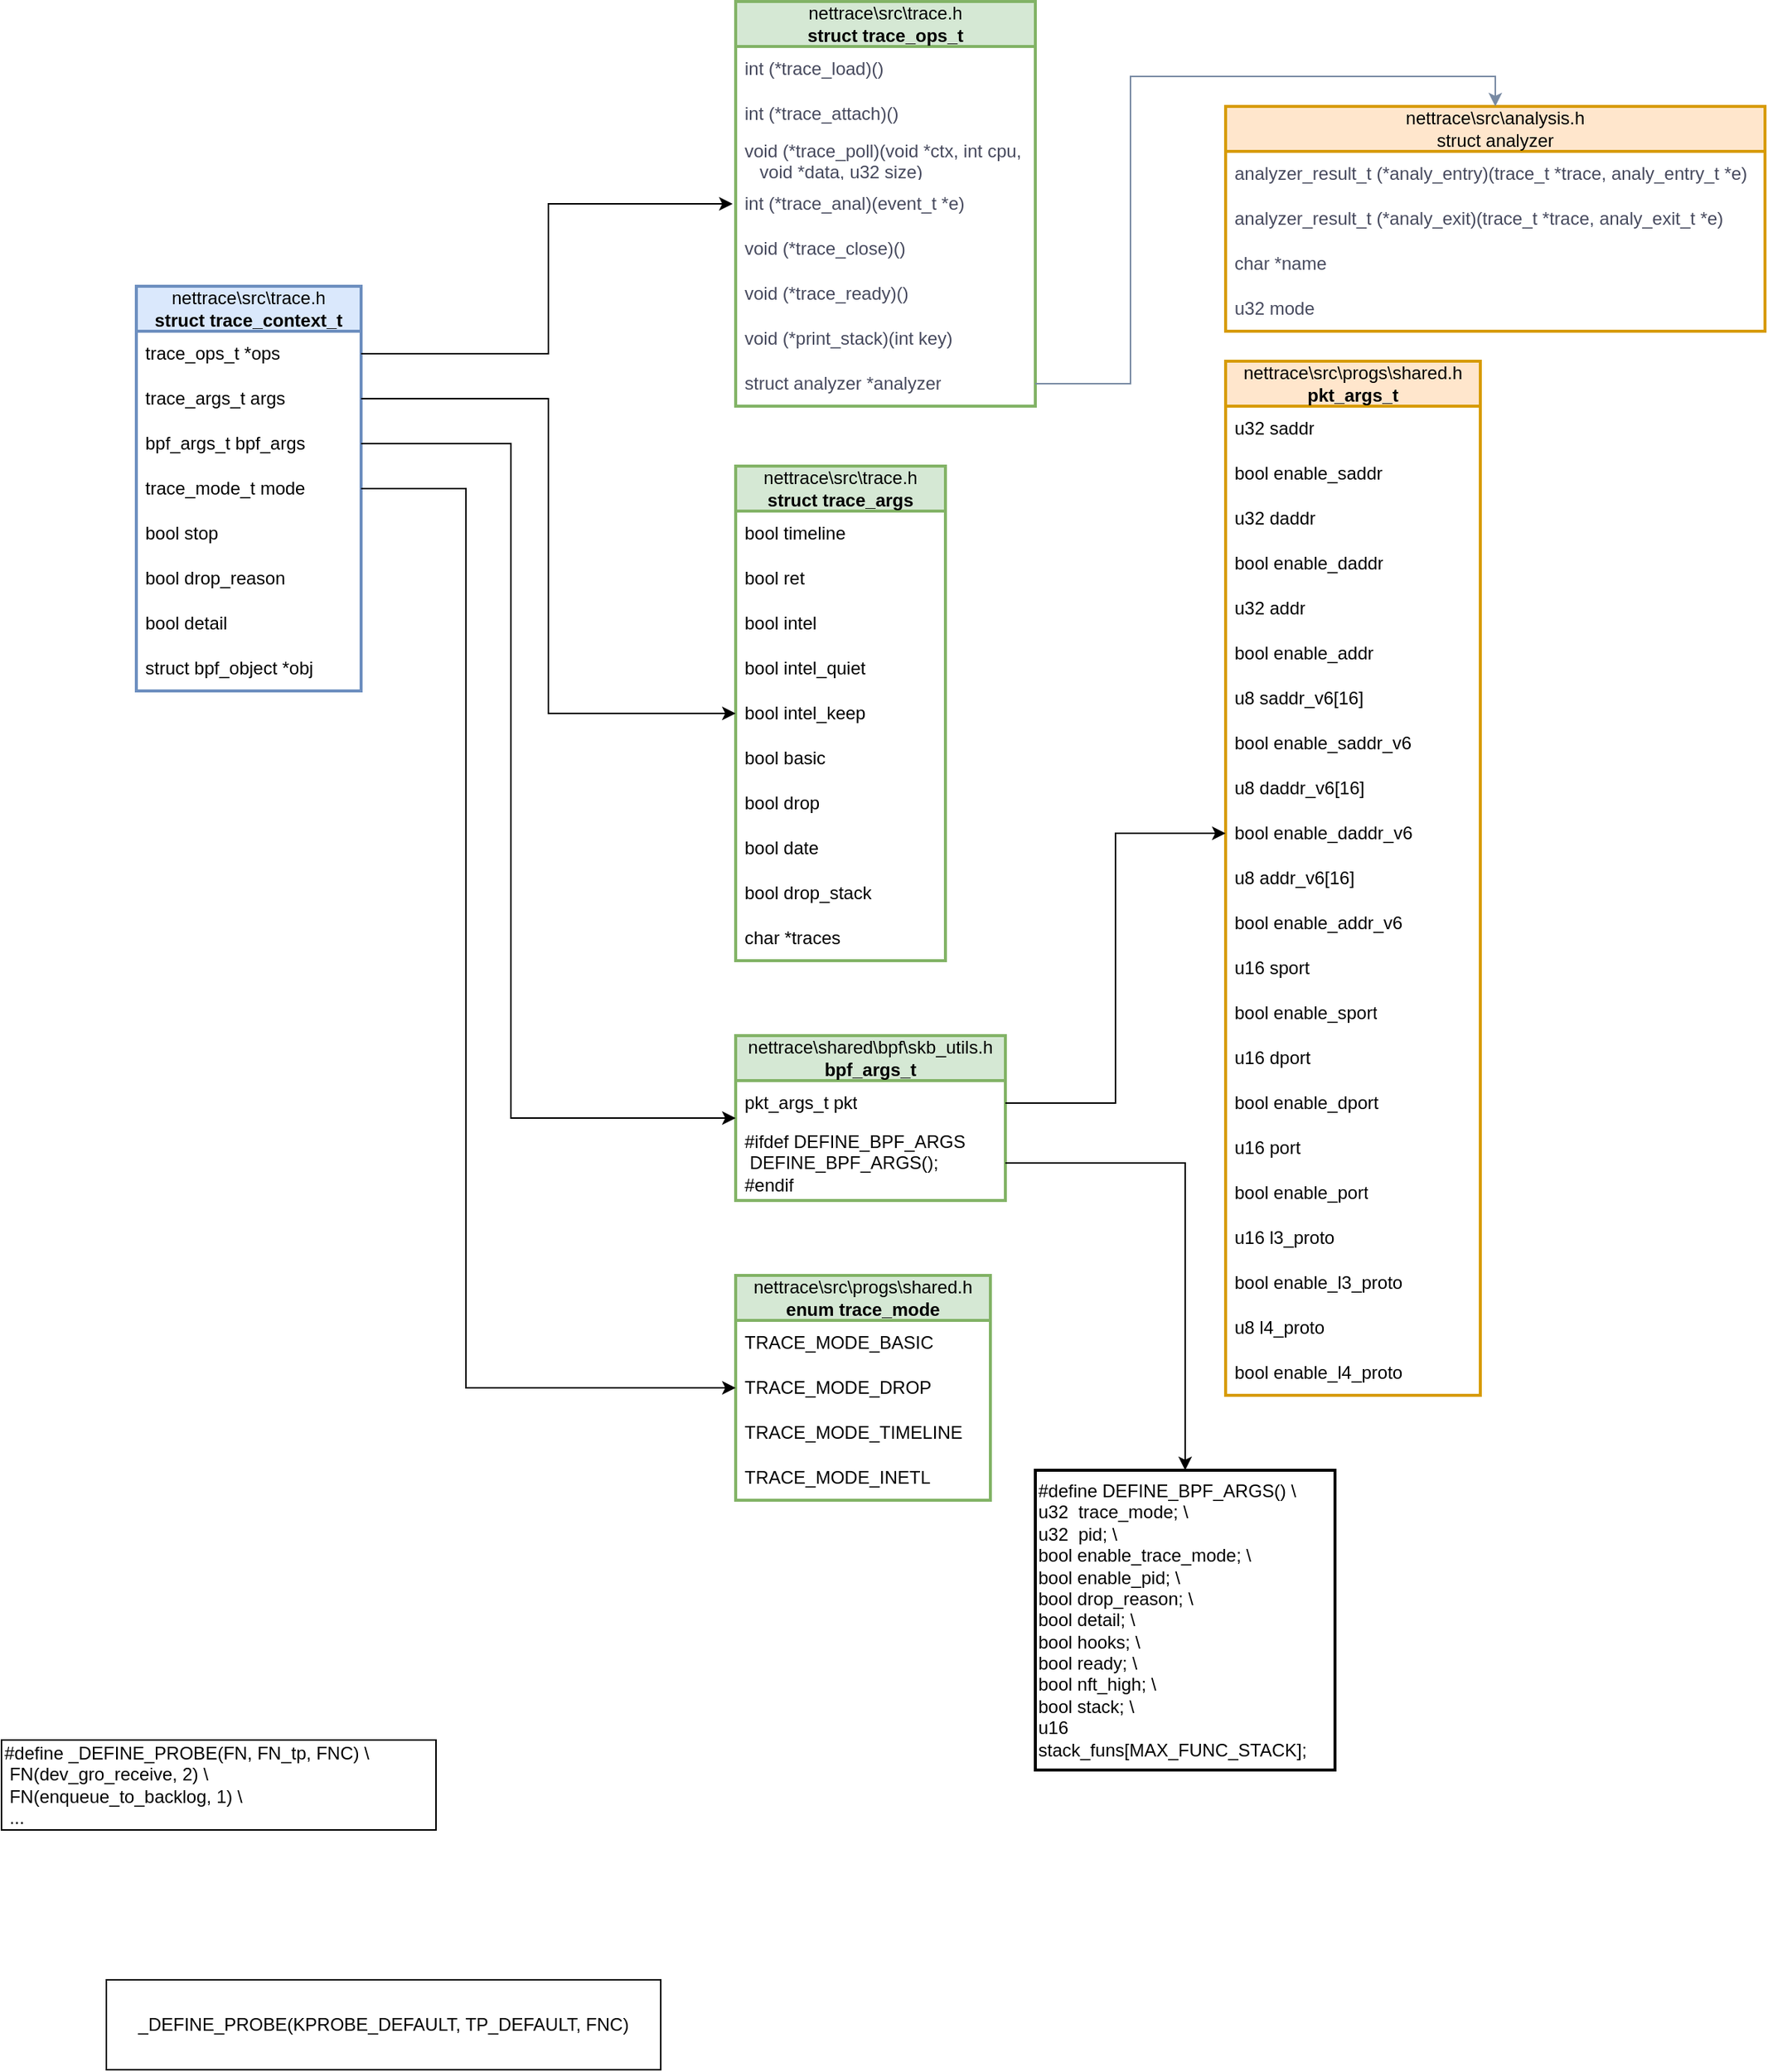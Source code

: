 <mxfile version="20.8.5" type="github">
  <diagram id="J2MnjOrFb4amIE_kZ2wo" name="第 1 页">
    <mxGraphModel dx="797" dy="2317" grid="1" gridSize="10" guides="1" tooltips="1" connect="1" arrows="1" fold="1" page="1" pageScale="1" pageWidth="827" pageHeight="1169" math="0" shadow="0">
      <root>
        <mxCell id="0" />
        <mxCell id="1" parent="0" />
        <mxCell id="d07pl93fS8qno-X2YD1w-11" value="nettrace\src\trace.h&lt;br&gt;&lt;b&gt;struct trace_ops_t&lt;/b&gt;" style="swimlane;fontStyle=0;childLayout=stackLayout;horizontal=1;startSize=30;horizontalStack=0;resizeParent=1;resizeParentMax=0;resizeLast=0;collapsible=1;marginBottom=0;whiteSpace=wrap;html=1;rounded=0;labelBackgroundColor=none;fillColor=#d5e8d4;strokeColor=#82b366;strokeWidth=2;perimeterSpacing=2;swimlaneLine=1;glass=0;shadow=0;" parent="1" vertex="1">
          <mxGeometry x="500" y="-330" width="200" height="270" as="geometry" />
        </mxCell>
        <mxCell id="d07pl93fS8qno-X2YD1w-12" value="int (*trace_load)()" style="text;strokeColor=none;fillColor=none;align=left;verticalAlign=middle;spacingLeft=4;spacingRight=4;overflow=hidden;points=[[0,0.5],[1,0.5]];portConstraint=eastwest;rotatable=0;whiteSpace=wrap;html=1;rounded=0;labelBackgroundColor=none;fontColor=#46495D;" parent="d07pl93fS8qno-X2YD1w-11" vertex="1">
          <mxGeometry y="30" width="200" height="30" as="geometry" />
        </mxCell>
        <mxCell id="d07pl93fS8qno-X2YD1w-15" value="int (*trace_attach)()" style="text;strokeColor=none;fillColor=none;align=left;verticalAlign=middle;spacingLeft=4;spacingRight=4;overflow=hidden;points=[[0,0.5],[1,0.5]];portConstraint=eastwest;rotatable=0;whiteSpace=wrap;html=1;rounded=0;labelBackgroundColor=none;fontColor=#46495D;" parent="d07pl93fS8qno-X2YD1w-11" vertex="1">
          <mxGeometry y="60" width="200" height="30" as="geometry" />
        </mxCell>
        <mxCell id="d07pl93fS8qno-X2YD1w-13" value="void (*trace_poll)(void *ctx, int cpu, &lt;br&gt;&lt;span style=&quot;white-space: pre;&quot;&gt; &lt;/span&gt;&lt;span style=&quot;white-space: pre;&quot;&gt; &lt;/span&gt;&lt;span style=&quot;white-space: pre;&quot;&gt; &lt;/span&gt;void *data, u32 size)" style="text;strokeColor=none;fillColor=none;align=left;verticalAlign=middle;spacingLeft=4;spacingRight=4;overflow=hidden;points=[[0,0.5],[1,0.5]];portConstraint=eastwest;rotatable=0;whiteSpace=wrap;html=1;rounded=0;labelBackgroundColor=none;fontColor=#46495D;" parent="d07pl93fS8qno-X2YD1w-11" vertex="1">
          <mxGeometry y="90" width="200" height="30" as="geometry" />
        </mxCell>
        <mxCell id="d07pl93fS8qno-X2YD1w-16" value="int (*trace_anal)(event_t *e)" style="text;strokeColor=none;fillColor=none;align=left;verticalAlign=middle;spacingLeft=4;spacingRight=4;overflow=hidden;points=[[0,0.5],[1,0.5]];portConstraint=eastwest;rotatable=0;whiteSpace=wrap;html=1;rounded=0;labelBackgroundColor=none;fontColor=#46495D;" parent="d07pl93fS8qno-X2YD1w-11" vertex="1">
          <mxGeometry y="120" width="200" height="30" as="geometry" />
        </mxCell>
        <mxCell id="d07pl93fS8qno-X2YD1w-14" value="void (*trace_close)()" style="text;strokeColor=none;fillColor=none;align=left;verticalAlign=middle;spacingLeft=4;spacingRight=4;overflow=hidden;points=[[0,0.5],[1,0.5]];portConstraint=eastwest;rotatable=0;whiteSpace=wrap;html=1;rounded=0;labelBackgroundColor=none;fontColor=#46495D;" parent="d07pl93fS8qno-X2YD1w-11" vertex="1">
          <mxGeometry y="150" width="200" height="30" as="geometry" />
        </mxCell>
        <mxCell id="d07pl93fS8qno-X2YD1w-17" value="void (*trace_ready)()" style="text;strokeColor=none;fillColor=none;align=left;verticalAlign=middle;spacingLeft=4;spacingRight=4;overflow=hidden;points=[[0,0.5],[1,0.5]];portConstraint=eastwest;rotatable=0;whiteSpace=wrap;html=1;rounded=0;labelBackgroundColor=none;fontColor=#46495D;" parent="d07pl93fS8qno-X2YD1w-11" vertex="1">
          <mxGeometry y="180" width="200" height="30" as="geometry" />
        </mxCell>
        <mxCell id="d07pl93fS8qno-X2YD1w-18" value="void (*print_stack)(int key)" style="text;strokeColor=none;fillColor=none;align=left;verticalAlign=middle;spacingLeft=4;spacingRight=4;overflow=hidden;points=[[0,0.5],[1,0.5]];portConstraint=eastwest;rotatable=0;whiteSpace=wrap;html=1;rounded=0;labelBackgroundColor=none;fontColor=#46495D;" parent="d07pl93fS8qno-X2YD1w-11" vertex="1">
          <mxGeometry y="210" width="200" height="30" as="geometry" />
        </mxCell>
        <mxCell id="d07pl93fS8qno-X2YD1w-19" value="struct analyzer *analyzer" style="text;strokeColor=none;fillColor=none;align=left;verticalAlign=middle;spacingLeft=4;spacingRight=4;overflow=hidden;points=[[0,0.5],[1,0.5]];portConstraint=eastwest;rotatable=0;whiteSpace=wrap;html=1;rounded=0;labelBackgroundColor=none;fontColor=#46495D;" parent="d07pl93fS8qno-X2YD1w-11" vertex="1">
          <mxGeometry y="240" width="200" height="30" as="geometry" />
        </mxCell>
        <mxCell id="d07pl93fS8qno-X2YD1w-21" value="nettrace\src\analysis.h&lt;br&gt;struct analyzer" style="swimlane;fontStyle=0;childLayout=stackLayout;horizontal=1;startSize=30;horizontalStack=0;resizeParent=1;resizeParentMax=0;resizeLast=0;collapsible=1;marginBottom=0;whiteSpace=wrap;html=1;rounded=0;labelBackgroundColor=none;fillColor=#ffe6cc;strokeColor=#d79b00;strokeWidth=2;" parent="1" vertex="1">
          <mxGeometry x="827" y="-260" width="360" height="150" as="geometry" />
        </mxCell>
        <mxCell id="d07pl93fS8qno-X2YD1w-22" value="analyzer_result_t (*analy_entry)(trace_t *trace, analy_entry_t *e)" style="text;strokeColor=none;fillColor=none;align=left;verticalAlign=middle;spacingLeft=4;spacingRight=4;overflow=hidden;points=[[0,0.5],[1,0.5]];portConstraint=eastwest;rotatable=0;whiteSpace=wrap;html=1;rounded=0;labelBackgroundColor=none;fontColor=#46495D;" parent="d07pl93fS8qno-X2YD1w-21" vertex="1">
          <mxGeometry y="30" width="360" height="30" as="geometry" />
        </mxCell>
        <mxCell id="d07pl93fS8qno-X2YD1w-23" value="analyzer_result_t (*analy_exit)(trace_t *trace, analy_exit_t *e)" style="text;strokeColor=none;fillColor=none;align=left;verticalAlign=middle;spacingLeft=4;spacingRight=4;overflow=hidden;points=[[0,0.5],[1,0.5]];portConstraint=eastwest;rotatable=0;whiteSpace=wrap;html=1;rounded=0;labelBackgroundColor=none;fontColor=#46495D;" parent="d07pl93fS8qno-X2YD1w-21" vertex="1">
          <mxGeometry y="60" width="360" height="30" as="geometry" />
        </mxCell>
        <mxCell id="d07pl93fS8qno-X2YD1w-24" value="char *name" style="text;strokeColor=none;fillColor=none;align=left;verticalAlign=middle;spacingLeft=4;spacingRight=4;overflow=hidden;points=[[0,0.5],[1,0.5]];portConstraint=eastwest;rotatable=0;whiteSpace=wrap;html=1;rounded=0;labelBackgroundColor=none;fontColor=#46495D;" parent="d07pl93fS8qno-X2YD1w-21" vertex="1">
          <mxGeometry y="90" width="360" height="30" as="geometry" />
        </mxCell>
        <mxCell id="d07pl93fS8qno-X2YD1w-25" value="u32 mode" style="text;strokeColor=none;fillColor=none;align=left;verticalAlign=middle;spacingLeft=4;spacingRight=4;overflow=hidden;points=[[0,0.5],[1,0.5]];portConstraint=eastwest;rotatable=0;whiteSpace=wrap;html=1;rounded=0;labelBackgroundColor=none;fontColor=#46495D;" parent="d07pl93fS8qno-X2YD1w-21" vertex="1">
          <mxGeometry y="120" width="360" height="30" as="geometry" />
        </mxCell>
        <mxCell id="d07pl93fS8qno-X2YD1w-27" style="edgeStyle=orthogonalEdgeStyle;rounded=0;orthogonalLoop=1;jettySize=auto;html=1;exitX=1;exitY=0.5;exitDx=0;exitDy=0;entryX=0.5;entryY=0;entryDx=0;entryDy=0;labelBackgroundColor=none;fontColor=default;strokeColor=#788AA3;" parent="1" source="d07pl93fS8qno-X2YD1w-19" target="d07pl93fS8qno-X2YD1w-21" edge="1">
          <mxGeometry relative="1" as="geometry" />
        </mxCell>
        <mxCell id="d07pl93fS8qno-X2YD1w-28" value="nettrace\src\trace.h&lt;br&gt;&lt;b&gt;struct trace_context_t&lt;/b&gt;" style="swimlane;fontStyle=0;childLayout=stackLayout;horizontal=1;startSize=30;horizontalStack=0;resizeParent=1;resizeParentMax=0;resizeLast=0;collapsible=1;marginBottom=0;whiteSpace=wrap;html=1;fillColor=#dae8fc;strokeColor=#6c8ebf;strokeWidth=2;" parent="1" vertex="1">
          <mxGeometry x="100" y="-140" width="150" height="270" as="geometry" />
        </mxCell>
        <mxCell id="d07pl93fS8qno-X2YD1w-29" value="trace_ops_t *ops" style="text;strokeColor=none;fillColor=none;align=left;verticalAlign=middle;spacingLeft=4;spacingRight=4;overflow=hidden;points=[[0,0.5],[1,0.5]];portConstraint=eastwest;rotatable=0;whiteSpace=wrap;html=1;" parent="d07pl93fS8qno-X2YD1w-28" vertex="1">
          <mxGeometry y="30" width="150" height="30" as="geometry" />
        </mxCell>
        <mxCell id="d07pl93fS8qno-X2YD1w-30" value="trace_args_t args" style="text;strokeColor=none;fillColor=none;align=left;verticalAlign=middle;spacingLeft=4;spacingRight=4;overflow=hidden;points=[[0,0.5],[1,0.5]];portConstraint=eastwest;rotatable=0;whiteSpace=wrap;html=1;" parent="d07pl93fS8qno-X2YD1w-28" vertex="1">
          <mxGeometry y="60" width="150" height="30" as="geometry" />
        </mxCell>
        <mxCell id="d07pl93fS8qno-X2YD1w-31" value="bpf_args_t bpf_args" style="text;strokeColor=none;fillColor=none;align=left;verticalAlign=middle;spacingLeft=4;spacingRight=4;overflow=hidden;points=[[0,0.5],[1,0.5]];portConstraint=eastwest;rotatable=0;whiteSpace=wrap;html=1;" parent="d07pl93fS8qno-X2YD1w-28" vertex="1">
          <mxGeometry y="90" width="150" height="30" as="geometry" />
        </mxCell>
        <mxCell id="d07pl93fS8qno-X2YD1w-34" value="trace_mode_t mode" style="text;strokeColor=none;fillColor=none;align=left;verticalAlign=middle;spacingLeft=4;spacingRight=4;overflow=hidden;points=[[0,0.5],[1,0.5]];portConstraint=eastwest;rotatable=0;whiteSpace=wrap;html=1;" parent="d07pl93fS8qno-X2YD1w-28" vertex="1">
          <mxGeometry y="120" width="150" height="30" as="geometry" />
        </mxCell>
        <mxCell id="d07pl93fS8qno-X2YD1w-35" value="bool  stop" style="text;strokeColor=none;fillColor=none;align=left;verticalAlign=middle;spacingLeft=4;spacingRight=4;overflow=hidden;points=[[0,0.5],[1,0.5]];portConstraint=eastwest;rotatable=0;whiteSpace=wrap;html=1;" parent="d07pl93fS8qno-X2YD1w-28" vertex="1">
          <mxGeometry y="150" width="150" height="30" as="geometry" />
        </mxCell>
        <mxCell id="d07pl93fS8qno-X2YD1w-36" value="bool  drop_reason" style="text;strokeColor=none;fillColor=none;align=left;verticalAlign=middle;spacingLeft=4;spacingRight=4;overflow=hidden;points=[[0,0.5],[1,0.5]];portConstraint=eastwest;rotatable=0;whiteSpace=wrap;html=1;" parent="d07pl93fS8qno-X2YD1w-28" vertex="1">
          <mxGeometry y="180" width="150" height="30" as="geometry" />
        </mxCell>
        <mxCell id="d07pl93fS8qno-X2YD1w-37" value="bool  detail" style="text;strokeColor=none;fillColor=none;align=left;verticalAlign=middle;spacingLeft=4;spacingRight=4;overflow=hidden;points=[[0,0.5],[1,0.5]];portConstraint=eastwest;rotatable=0;whiteSpace=wrap;html=1;" parent="d07pl93fS8qno-X2YD1w-28" vertex="1">
          <mxGeometry y="210" width="150" height="30" as="geometry" />
        </mxCell>
        <mxCell id="d07pl93fS8qno-X2YD1w-32" value="struct bpf_object *obj" style="text;strokeColor=none;fillColor=none;align=left;verticalAlign=middle;spacingLeft=4;spacingRight=4;overflow=hidden;points=[[0,0.5],[1,0.5]];portConstraint=eastwest;rotatable=0;whiteSpace=wrap;html=1;" parent="d07pl93fS8qno-X2YD1w-28" vertex="1">
          <mxGeometry y="240" width="150" height="30" as="geometry" />
        </mxCell>
        <mxCell id="d07pl93fS8qno-X2YD1w-39" value="nettrace\src\trace.h&lt;br&gt;&lt;b&gt;struct trace_args&lt;/b&gt;" style="swimlane;fontStyle=0;childLayout=stackLayout;horizontal=1;startSize=30;horizontalStack=0;resizeParent=1;resizeParentMax=0;resizeLast=0;collapsible=1;marginBottom=0;whiteSpace=wrap;html=1;rounded=0;shadow=0;glass=0;sketch=0;strokeWidth=2;fillColor=#d5e8d4;strokeColor=#82b366;" parent="1" vertex="1">
          <mxGeometry x="500" y="-20" width="140" height="330" as="geometry" />
        </mxCell>
        <mxCell id="d07pl93fS8qno-X2YD1w-40" value="bool timeline" style="text;strokeColor=none;fillColor=none;align=left;verticalAlign=middle;spacingLeft=4;spacingRight=4;overflow=hidden;points=[[0,0.5],[1,0.5]];portConstraint=eastwest;rotatable=0;whiteSpace=wrap;html=1;rounded=0;shadow=0;glass=0;sketch=0;strokeWidth=2;" parent="d07pl93fS8qno-X2YD1w-39" vertex="1">
          <mxGeometry y="30" width="140" height="30" as="geometry" />
        </mxCell>
        <mxCell id="d07pl93fS8qno-X2YD1w-41" value="bool ret" style="text;strokeColor=none;fillColor=none;align=left;verticalAlign=middle;spacingLeft=4;spacingRight=4;overflow=hidden;points=[[0,0.5],[1,0.5]];portConstraint=eastwest;rotatable=0;whiteSpace=wrap;html=1;rounded=0;shadow=0;glass=0;sketch=0;strokeWidth=2;" parent="d07pl93fS8qno-X2YD1w-39" vertex="1">
          <mxGeometry y="60" width="140" height="30" as="geometry" />
        </mxCell>
        <mxCell id="d07pl93fS8qno-X2YD1w-47" value="bool intel" style="text;strokeColor=none;fillColor=none;align=left;verticalAlign=middle;spacingLeft=4;spacingRight=4;overflow=hidden;points=[[0,0.5],[1,0.5]];portConstraint=eastwest;rotatable=0;whiteSpace=wrap;html=1;rounded=0;shadow=0;glass=0;sketch=0;strokeWidth=2;" parent="d07pl93fS8qno-X2YD1w-39" vertex="1">
          <mxGeometry y="90" width="140" height="30" as="geometry" />
        </mxCell>
        <mxCell id="d07pl93fS8qno-X2YD1w-48" value="bool intel_quiet" style="text;strokeColor=none;fillColor=none;align=left;verticalAlign=middle;spacingLeft=4;spacingRight=4;overflow=hidden;points=[[0,0.5],[1,0.5]];portConstraint=eastwest;rotatable=0;whiteSpace=wrap;html=1;rounded=0;shadow=0;glass=0;sketch=0;strokeWidth=2;" parent="d07pl93fS8qno-X2YD1w-39" vertex="1">
          <mxGeometry y="120" width="140" height="30" as="geometry" />
        </mxCell>
        <mxCell id="d07pl93fS8qno-X2YD1w-49" value="bool intel_keep" style="text;strokeColor=none;fillColor=none;align=left;verticalAlign=middle;spacingLeft=4;spacingRight=4;overflow=hidden;points=[[0,0.5],[1,0.5]];portConstraint=eastwest;rotatable=0;whiteSpace=wrap;html=1;rounded=0;shadow=0;glass=0;sketch=0;strokeWidth=2;" parent="d07pl93fS8qno-X2YD1w-39" vertex="1">
          <mxGeometry y="150" width="140" height="30" as="geometry" />
        </mxCell>
        <mxCell id="d07pl93fS8qno-X2YD1w-51" value="bool basic" style="text;strokeColor=none;fillColor=none;align=left;verticalAlign=middle;spacingLeft=4;spacingRight=4;overflow=hidden;points=[[0,0.5],[1,0.5]];portConstraint=eastwest;rotatable=0;whiteSpace=wrap;html=1;rounded=0;shadow=0;glass=0;sketch=0;strokeWidth=2;" parent="d07pl93fS8qno-X2YD1w-39" vertex="1">
          <mxGeometry y="180" width="140" height="30" as="geometry" />
        </mxCell>
        <mxCell id="d07pl93fS8qno-X2YD1w-52" value="bool drop" style="text;strokeColor=none;fillColor=none;align=left;verticalAlign=middle;spacingLeft=4;spacingRight=4;overflow=hidden;points=[[0,0.5],[1,0.5]];portConstraint=eastwest;rotatable=0;whiteSpace=wrap;html=1;rounded=0;shadow=0;glass=0;sketch=0;strokeWidth=2;" parent="d07pl93fS8qno-X2YD1w-39" vertex="1">
          <mxGeometry y="210" width="140" height="30" as="geometry" />
        </mxCell>
        <mxCell id="d07pl93fS8qno-X2YD1w-53" value="bool date" style="text;strokeColor=none;fillColor=none;align=left;verticalAlign=middle;spacingLeft=4;spacingRight=4;overflow=hidden;points=[[0,0.5],[1,0.5]];portConstraint=eastwest;rotatable=0;whiteSpace=wrap;html=1;rounded=0;shadow=0;glass=0;sketch=0;strokeWidth=2;" parent="d07pl93fS8qno-X2YD1w-39" vertex="1">
          <mxGeometry y="240" width="140" height="30" as="geometry" />
        </mxCell>
        <mxCell id="d07pl93fS8qno-X2YD1w-54" value="bool drop_stack" style="text;strokeColor=none;fillColor=none;align=left;verticalAlign=middle;spacingLeft=4;spacingRight=4;overflow=hidden;points=[[0,0.5],[1,0.5]];portConstraint=eastwest;rotatable=0;whiteSpace=wrap;html=1;rounded=0;shadow=0;glass=0;sketch=0;strokeWidth=2;" parent="d07pl93fS8qno-X2YD1w-39" vertex="1">
          <mxGeometry y="270" width="140" height="30" as="geometry" />
        </mxCell>
        <mxCell id="d07pl93fS8qno-X2YD1w-42" value="char *traces" style="text;strokeColor=none;fillColor=none;align=left;verticalAlign=middle;spacingLeft=4;spacingRight=4;overflow=hidden;points=[[0,0.5],[1,0.5]];portConstraint=eastwest;rotatable=0;whiteSpace=wrap;html=1;rounded=0;shadow=0;glass=0;sketch=0;strokeWidth=2;" parent="d07pl93fS8qno-X2YD1w-39" vertex="1">
          <mxGeometry y="300" width="140" height="30" as="geometry" />
        </mxCell>
        <mxCell id="d07pl93fS8qno-X2YD1w-45" style="edgeStyle=orthogonalEdgeStyle;rounded=0;orthogonalLoop=1;jettySize=auto;html=1;exitX=1;exitY=0.5;exitDx=0;exitDy=0;" parent="1" source="d07pl93fS8qno-X2YD1w-29" target="d07pl93fS8qno-X2YD1w-11" edge="1">
          <mxGeometry relative="1" as="geometry" />
        </mxCell>
        <mxCell id="d07pl93fS8qno-X2YD1w-55" style="edgeStyle=orthogonalEdgeStyle;rounded=0;orthogonalLoop=1;jettySize=auto;html=1;exitX=1;exitY=0.5;exitDx=0;exitDy=0;entryX=0;entryY=0.5;entryDx=0;entryDy=0;" parent="1" source="d07pl93fS8qno-X2YD1w-30" target="d07pl93fS8qno-X2YD1w-49" edge="1">
          <mxGeometry relative="1" as="geometry" />
        </mxCell>
        <mxCell id="d07pl93fS8qno-X2YD1w-56" value="nettrace\shared\bpf\skb_utils.h&lt;br&gt;&lt;b&gt;bpf_args_t&lt;/b&gt;" style="swimlane;fontStyle=0;childLayout=stackLayout;horizontal=1;startSize=30;horizontalStack=0;resizeParent=1;resizeParentMax=0;resizeLast=0;collapsible=1;marginBottom=0;whiteSpace=wrap;html=1;rounded=0;shadow=0;glass=0;sketch=0;strokeWidth=2;fillColor=#d5e8d4;strokeColor=#82b366;" parent="1" vertex="1">
          <mxGeometry x="500" y="360" width="180" height="110" as="geometry" />
        </mxCell>
        <mxCell id="d07pl93fS8qno-X2YD1w-57" value="pkt_args_t pkt" style="text;strokeColor=none;fillColor=none;align=left;verticalAlign=middle;spacingLeft=4;spacingRight=4;overflow=hidden;points=[[0,0.5],[1,0.5]];portConstraint=eastwest;rotatable=0;whiteSpace=wrap;html=1;rounded=0;shadow=0;glass=0;sketch=0;strokeWidth=2;" parent="d07pl93fS8qno-X2YD1w-56" vertex="1">
          <mxGeometry y="30" width="180" height="30" as="geometry" />
        </mxCell>
        <mxCell id="d07pl93fS8qno-X2YD1w-58" value="&lt;div&gt;#ifdef DEFINE_BPF_ARGS&lt;/div&gt;&lt;div&gt; &lt;span style=&quot;white-space: pre;&quot;&gt; &lt;/span&gt;DEFINE_BPF_ARGS();&lt;/div&gt;&lt;div&gt;#endif&lt;/div&gt;" style="text;strokeColor=none;fillColor=none;align=left;verticalAlign=middle;spacingLeft=4;spacingRight=4;overflow=hidden;points=[[0,0.5],[1,0.5]];portConstraint=eastwest;rotatable=0;whiteSpace=wrap;html=1;rounded=0;shadow=0;glass=0;sketch=0;strokeWidth=2;" parent="d07pl93fS8qno-X2YD1w-56" vertex="1">
          <mxGeometry y="60" width="180" height="50" as="geometry" />
        </mxCell>
        <mxCell id="d07pl93fS8qno-X2YD1w-60" value="&lt;div&gt;#define DEFINE_BPF_ARGS() \&lt;/div&gt;&lt;div&gt;&lt;span style=&quot;&quot;&gt; &lt;/span&gt;u32&amp;nbsp; trace_mode;&lt;span style=&quot;&quot;&gt; &lt;/span&gt;\&lt;/div&gt;&lt;div&gt;&lt;span style=&quot;&quot;&gt; &lt;/span&gt;u32&amp;nbsp; pid;&lt;span style=&quot;&quot;&gt;  &lt;/span&gt;\&lt;/div&gt;&lt;div&gt;&lt;span style=&quot;&quot;&gt; &lt;/span&gt;bool enable_trace_mode;&lt;span style=&quot;&quot;&gt; &lt;/span&gt;\&lt;/div&gt;&lt;div&gt;&lt;span style=&quot;&quot;&gt; &lt;/span&gt;bool enable_pid;&lt;span style=&quot;&quot;&gt; &lt;/span&gt;\&lt;/div&gt;&lt;div&gt;&lt;span style=&quot;&quot;&gt; &lt;/span&gt;bool drop_reason;&lt;span style=&quot;&quot;&gt; &lt;/span&gt;\&lt;/div&gt;&lt;div&gt;&lt;span style=&quot;&quot;&gt; &lt;/span&gt;bool detail;&lt;span style=&quot;&quot;&gt;  &lt;/span&gt;\&lt;/div&gt;&lt;div&gt;&lt;span style=&quot;&quot;&gt; &lt;/span&gt;bool hooks;&lt;span style=&quot;&quot;&gt;  &lt;/span&gt;\&lt;/div&gt;&lt;div&gt;&lt;span style=&quot;&quot;&gt; &lt;/span&gt;bool ready;&lt;span style=&quot;&quot;&gt;  &lt;/span&gt;\&lt;/div&gt;&lt;div&gt;&lt;span style=&quot;&quot;&gt; &lt;/span&gt;bool nft_high;&lt;span style=&quot;&quot;&gt;  &lt;/span&gt;\&lt;/div&gt;&lt;div&gt;&lt;span style=&quot;&quot;&gt; &lt;/span&gt;bool stack;&lt;span style=&quot;&quot;&gt;  &lt;/span&gt;\&lt;/div&gt;&lt;div&gt;&lt;span style=&quot;&quot;&gt; &lt;/span&gt;u16&amp;nbsp; stack_funs[MAX_FUNC_STACK];&lt;/div&gt;" style="whiteSpace=wrap;html=1;aspect=fixed;rounded=0;shadow=0;glass=0;sketch=0;strokeWidth=2;align=left;" parent="1" vertex="1">
          <mxGeometry x="700" y="650" width="200" height="200" as="geometry" />
        </mxCell>
        <mxCell id="d07pl93fS8qno-X2YD1w-62" style="edgeStyle=orthogonalEdgeStyle;rounded=0;orthogonalLoop=1;jettySize=auto;html=1;exitX=1;exitY=0.5;exitDx=0;exitDy=0;entryX=0.5;entryY=0;entryDx=0;entryDy=0;" parent="1" source="d07pl93fS8qno-X2YD1w-58" target="d07pl93fS8qno-X2YD1w-60" edge="1">
          <mxGeometry relative="1" as="geometry" />
        </mxCell>
        <mxCell id="d07pl93fS8qno-X2YD1w-63" style="edgeStyle=orthogonalEdgeStyle;rounded=0;orthogonalLoop=1;jettySize=auto;html=1;exitX=1;exitY=0.5;exitDx=0;exitDy=0;entryX=0;entryY=0.5;entryDx=0;entryDy=0;" parent="1" source="d07pl93fS8qno-X2YD1w-31" target="d07pl93fS8qno-X2YD1w-56" edge="1">
          <mxGeometry relative="1" as="geometry">
            <Array as="points">
              <mxPoint x="350" y="-35" />
              <mxPoint x="350" y="415" />
            </Array>
          </mxGeometry>
        </mxCell>
        <mxCell id="d07pl93fS8qno-X2YD1w-64" value="nettrace\src\progs\shared.h&lt;br&gt;&lt;b&gt;enum trace_mode&lt;/b&gt;" style="swimlane;fontStyle=0;childLayout=stackLayout;horizontal=1;startSize=30;horizontalStack=0;resizeParent=1;resizeParentMax=0;resizeLast=0;collapsible=1;marginBottom=0;whiteSpace=wrap;html=1;rounded=0;shadow=0;glass=0;sketch=0;strokeWidth=2;fillColor=#d5e8d4;strokeColor=#82b366;" parent="1" vertex="1">
          <mxGeometry x="500" y="520" width="170" height="150" as="geometry" />
        </mxCell>
        <mxCell id="d07pl93fS8qno-X2YD1w-65" value="TRACE_MODE_BASIC" style="text;strokeColor=none;fillColor=none;align=left;verticalAlign=middle;spacingLeft=4;spacingRight=4;overflow=hidden;points=[[0,0.5],[1,0.5]];portConstraint=eastwest;rotatable=0;whiteSpace=wrap;html=1;rounded=0;shadow=0;glass=0;sketch=0;strokeWidth=2;" parent="d07pl93fS8qno-X2YD1w-64" vertex="1">
          <mxGeometry y="30" width="170" height="30" as="geometry" />
        </mxCell>
        <mxCell id="d07pl93fS8qno-X2YD1w-66" value="TRACE_MODE_DROP" style="text;strokeColor=none;fillColor=none;align=left;verticalAlign=middle;spacingLeft=4;spacingRight=4;overflow=hidden;points=[[0,0.5],[1,0.5]];portConstraint=eastwest;rotatable=0;whiteSpace=wrap;html=1;rounded=0;shadow=0;glass=0;sketch=0;strokeWidth=2;" parent="d07pl93fS8qno-X2YD1w-64" vertex="1">
          <mxGeometry y="60" width="170" height="30" as="geometry" />
        </mxCell>
        <mxCell id="d07pl93fS8qno-X2YD1w-68" value="TRACE_MODE_TIMELINE" style="text;strokeColor=none;fillColor=none;align=left;verticalAlign=middle;spacingLeft=4;spacingRight=4;overflow=hidden;points=[[0,0.5],[1,0.5]];portConstraint=eastwest;rotatable=0;whiteSpace=wrap;html=1;rounded=0;shadow=0;glass=0;sketch=0;strokeWidth=2;" parent="d07pl93fS8qno-X2YD1w-64" vertex="1">
          <mxGeometry y="90" width="170" height="30" as="geometry" />
        </mxCell>
        <mxCell id="d07pl93fS8qno-X2YD1w-67" value="TRACE_MODE_INETL" style="text;strokeColor=none;fillColor=none;align=left;verticalAlign=middle;spacingLeft=4;spacingRight=4;overflow=hidden;points=[[0,0.5],[1,0.5]];portConstraint=eastwest;rotatable=0;whiteSpace=wrap;html=1;rounded=0;shadow=0;glass=0;sketch=0;strokeWidth=2;" parent="d07pl93fS8qno-X2YD1w-64" vertex="1">
          <mxGeometry y="120" width="170" height="30" as="geometry" />
        </mxCell>
        <mxCell id="d07pl93fS8qno-X2YD1w-69" style="edgeStyle=orthogonalEdgeStyle;rounded=0;orthogonalLoop=1;jettySize=auto;html=1;exitX=1;exitY=0.5;exitDx=0;exitDy=0;" parent="1" source="d07pl93fS8qno-X2YD1w-34" target="d07pl93fS8qno-X2YD1w-66" edge="1">
          <mxGeometry relative="1" as="geometry">
            <Array as="points">
              <mxPoint x="320" y="-5" />
              <mxPoint x="320" y="595" />
            </Array>
          </mxGeometry>
        </mxCell>
        <mxCell id="WR6IVmyZv5QHbgeaVstu-1" value="nettrace\src\progs\shared.h&lt;b&gt;&lt;br&gt;pkt_args_t&lt;/b&gt;" style="swimlane;fontStyle=0;childLayout=stackLayout;horizontal=1;startSize=30;horizontalStack=0;resizeParent=1;resizeParentMax=0;resizeLast=0;collapsible=1;marginBottom=0;whiteSpace=wrap;html=1;strokeWidth=2;fillColor=#ffe6cc;strokeColor=#d79b00;" parent="1" vertex="1">
          <mxGeometry x="827" y="-90" width="170" height="690" as="geometry" />
        </mxCell>
        <mxCell id="WR6IVmyZv5QHbgeaVstu-2" value="u32 saddr" style="text;strokeColor=none;fillColor=none;align=left;verticalAlign=middle;spacingLeft=4;spacingRight=4;overflow=hidden;points=[[0,0.5],[1,0.5]];portConstraint=eastwest;rotatable=0;whiteSpace=wrap;html=1;strokeWidth=2;" parent="WR6IVmyZv5QHbgeaVstu-1" vertex="1">
          <mxGeometry y="30" width="170" height="30" as="geometry" />
        </mxCell>
        <mxCell id="WR6IVmyZv5QHbgeaVstu-3" value="bool enable_saddr" style="text;strokeColor=none;fillColor=none;align=left;verticalAlign=middle;spacingLeft=4;spacingRight=4;overflow=hidden;points=[[0,0.5],[1,0.5]];portConstraint=eastwest;rotatable=0;whiteSpace=wrap;html=1;strokeWidth=2;" parent="WR6IVmyZv5QHbgeaVstu-1" vertex="1">
          <mxGeometry y="60" width="170" height="30" as="geometry" />
        </mxCell>
        <mxCell id="WR6IVmyZv5QHbgeaVstu-5" value="u32 daddr" style="text;strokeColor=none;fillColor=none;align=left;verticalAlign=middle;spacingLeft=4;spacingRight=4;overflow=hidden;points=[[0,0.5],[1,0.5]];portConstraint=eastwest;rotatable=0;whiteSpace=wrap;html=1;strokeWidth=2;" parent="WR6IVmyZv5QHbgeaVstu-1" vertex="1">
          <mxGeometry y="90" width="170" height="30" as="geometry" />
        </mxCell>
        <mxCell id="WR6IVmyZv5QHbgeaVstu-6" value="bool enable_daddr" style="text;strokeColor=none;fillColor=none;align=left;verticalAlign=middle;spacingLeft=4;spacingRight=4;overflow=hidden;points=[[0,0.5],[1,0.5]];portConstraint=eastwest;rotatable=0;whiteSpace=wrap;html=1;strokeWidth=2;" parent="WR6IVmyZv5QHbgeaVstu-1" vertex="1">
          <mxGeometry y="120" width="170" height="30" as="geometry" />
        </mxCell>
        <mxCell id="WR6IVmyZv5QHbgeaVstu-7" value="u32 addr" style="text;strokeColor=none;fillColor=none;align=left;verticalAlign=middle;spacingLeft=4;spacingRight=4;overflow=hidden;points=[[0,0.5],[1,0.5]];portConstraint=eastwest;rotatable=0;whiteSpace=wrap;html=1;strokeWidth=2;" parent="WR6IVmyZv5QHbgeaVstu-1" vertex="1">
          <mxGeometry y="150" width="170" height="30" as="geometry" />
        </mxCell>
        <mxCell id="WR6IVmyZv5QHbgeaVstu-8" value="bool enable_addr" style="text;strokeColor=none;fillColor=none;align=left;verticalAlign=middle;spacingLeft=4;spacingRight=4;overflow=hidden;points=[[0,0.5],[1,0.5]];portConstraint=eastwest;rotatable=0;whiteSpace=wrap;html=1;strokeWidth=2;" parent="WR6IVmyZv5QHbgeaVstu-1" vertex="1">
          <mxGeometry y="180" width="170" height="30" as="geometry" />
        </mxCell>
        <mxCell id="WR6IVmyZv5QHbgeaVstu-9" value="u8 saddr_v6[16]" style="text;strokeColor=none;fillColor=none;align=left;verticalAlign=middle;spacingLeft=4;spacingRight=4;overflow=hidden;points=[[0,0.5],[1,0.5]];portConstraint=eastwest;rotatable=0;whiteSpace=wrap;html=1;strokeWidth=2;" parent="WR6IVmyZv5QHbgeaVstu-1" vertex="1">
          <mxGeometry y="210" width="170" height="30" as="geometry" />
        </mxCell>
        <mxCell id="WR6IVmyZv5QHbgeaVstu-10" value="bool enable_saddr_v6" style="text;strokeColor=none;fillColor=none;align=left;verticalAlign=middle;spacingLeft=4;spacingRight=4;overflow=hidden;points=[[0,0.5],[1,0.5]];portConstraint=eastwest;rotatable=0;whiteSpace=wrap;html=1;strokeWidth=2;" parent="WR6IVmyZv5QHbgeaVstu-1" vertex="1">
          <mxGeometry y="240" width="170" height="30" as="geometry" />
        </mxCell>
        <mxCell id="WR6IVmyZv5QHbgeaVstu-11" value="u8 daddr_v6[16]" style="text;strokeColor=none;fillColor=none;align=left;verticalAlign=middle;spacingLeft=4;spacingRight=4;overflow=hidden;points=[[0,0.5],[1,0.5]];portConstraint=eastwest;rotatable=0;whiteSpace=wrap;html=1;strokeWidth=2;" parent="WR6IVmyZv5QHbgeaVstu-1" vertex="1">
          <mxGeometry y="270" width="170" height="30" as="geometry" />
        </mxCell>
        <mxCell id="WR6IVmyZv5QHbgeaVstu-12" value="bool enable_daddr_v6" style="text;strokeColor=none;fillColor=none;align=left;verticalAlign=middle;spacingLeft=4;spacingRight=4;overflow=hidden;points=[[0,0.5],[1,0.5]];portConstraint=eastwest;rotatable=0;whiteSpace=wrap;html=1;strokeWidth=2;" parent="WR6IVmyZv5QHbgeaVstu-1" vertex="1">
          <mxGeometry y="300" width="170" height="30" as="geometry" />
        </mxCell>
        <mxCell id="WR6IVmyZv5QHbgeaVstu-13" value="u8 addr_v6[16]" style="text;strokeColor=none;fillColor=none;align=left;verticalAlign=middle;spacingLeft=4;spacingRight=4;overflow=hidden;points=[[0,0.5],[1,0.5]];portConstraint=eastwest;rotatable=0;whiteSpace=wrap;html=1;strokeWidth=2;" parent="WR6IVmyZv5QHbgeaVstu-1" vertex="1">
          <mxGeometry y="330" width="170" height="30" as="geometry" />
        </mxCell>
        <mxCell id="WR6IVmyZv5QHbgeaVstu-14" value="bool enable_addr_v6" style="text;strokeColor=none;fillColor=none;align=left;verticalAlign=middle;spacingLeft=4;spacingRight=4;overflow=hidden;points=[[0,0.5],[1,0.5]];portConstraint=eastwest;rotatable=0;whiteSpace=wrap;html=1;strokeWidth=2;" parent="WR6IVmyZv5QHbgeaVstu-1" vertex="1">
          <mxGeometry y="360" width="170" height="30" as="geometry" />
        </mxCell>
        <mxCell id="WR6IVmyZv5QHbgeaVstu-15" value="u16 sport" style="text;strokeColor=none;fillColor=none;align=left;verticalAlign=middle;spacingLeft=4;spacingRight=4;overflow=hidden;points=[[0,0.5],[1,0.5]];portConstraint=eastwest;rotatable=0;whiteSpace=wrap;html=1;strokeWidth=2;" parent="WR6IVmyZv5QHbgeaVstu-1" vertex="1">
          <mxGeometry y="390" width="170" height="30" as="geometry" />
        </mxCell>
        <mxCell id="WR6IVmyZv5QHbgeaVstu-17" value="bool enable_sport" style="text;strokeColor=none;fillColor=none;align=left;verticalAlign=middle;spacingLeft=4;spacingRight=4;overflow=hidden;points=[[0,0.5],[1,0.5]];portConstraint=eastwest;rotatable=0;whiteSpace=wrap;html=1;strokeWidth=2;" parent="WR6IVmyZv5QHbgeaVstu-1" vertex="1">
          <mxGeometry y="420" width="170" height="30" as="geometry" />
        </mxCell>
        <mxCell id="WR6IVmyZv5QHbgeaVstu-18" value="u16 dport" style="text;strokeColor=none;fillColor=none;align=left;verticalAlign=middle;spacingLeft=4;spacingRight=4;overflow=hidden;points=[[0,0.5],[1,0.5]];portConstraint=eastwest;rotatable=0;whiteSpace=wrap;html=1;strokeWidth=2;" parent="WR6IVmyZv5QHbgeaVstu-1" vertex="1">
          <mxGeometry y="450" width="170" height="30" as="geometry" />
        </mxCell>
        <mxCell id="WR6IVmyZv5QHbgeaVstu-19" value="bool enable_dport" style="text;strokeColor=none;fillColor=none;align=left;verticalAlign=middle;spacingLeft=4;spacingRight=4;overflow=hidden;points=[[0,0.5],[1,0.5]];portConstraint=eastwest;rotatable=0;whiteSpace=wrap;html=1;strokeWidth=2;" parent="WR6IVmyZv5QHbgeaVstu-1" vertex="1">
          <mxGeometry y="480" width="170" height="30" as="geometry" />
        </mxCell>
        <mxCell id="WR6IVmyZv5QHbgeaVstu-20" value="u16 port" style="text;strokeColor=none;fillColor=none;align=left;verticalAlign=middle;spacingLeft=4;spacingRight=4;overflow=hidden;points=[[0,0.5],[1,0.5]];portConstraint=eastwest;rotatable=0;whiteSpace=wrap;html=1;strokeWidth=2;" parent="WR6IVmyZv5QHbgeaVstu-1" vertex="1">
          <mxGeometry y="510" width="170" height="30" as="geometry" />
        </mxCell>
        <mxCell id="WR6IVmyZv5QHbgeaVstu-21" value="bool enable_port" style="text;strokeColor=none;fillColor=none;align=left;verticalAlign=middle;spacingLeft=4;spacingRight=4;overflow=hidden;points=[[0,0.5],[1,0.5]];portConstraint=eastwest;rotatable=0;whiteSpace=wrap;html=1;strokeWidth=2;" parent="WR6IVmyZv5QHbgeaVstu-1" vertex="1">
          <mxGeometry y="540" width="170" height="30" as="geometry" />
        </mxCell>
        <mxCell id="WR6IVmyZv5QHbgeaVstu-22" value="u16 l3_proto" style="text;strokeColor=none;fillColor=none;align=left;verticalAlign=middle;spacingLeft=4;spacingRight=4;overflow=hidden;points=[[0,0.5],[1,0.5]];portConstraint=eastwest;rotatable=0;whiteSpace=wrap;html=1;strokeWidth=2;" parent="WR6IVmyZv5QHbgeaVstu-1" vertex="1">
          <mxGeometry y="570" width="170" height="30" as="geometry" />
        </mxCell>
        <mxCell id="WR6IVmyZv5QHbgeaVstu-23" value="bool enable_l3_proto" style="text;strokeColor=none;fillColor=none;align=left;verticalAlign=middle;spacingLeft=4;spacingRight=4;overflow=hidden;points=[[0,0.5],[1,0.5]];portConstraint=eastwest;rotatable=0;whiteSpace=wrap;html=1;strokeWidth=2;" parent="WR6IVmyZv5QHbgeaVstu-1" vertex="1">
          <mxGeometry y="600" width="170" height="30" as="geometry" />
        </mxCell>
        <mxCell id="WR6IVmyZv5QHbgeaVstu-24" value="u8 l4_proto" style="text;strokeColor=none;fillColor=none;align=left;verticalAlign=middle;spacingLeft=4;spacingRight=4;overflow=hidden;points=[[0,0.5],[1,0.5]];portConstraint=eastwest;rotatable=0;whiteSpace=wrap;html=1;strokeWidth=2;" parent="WR6IVmyZv5QHbgeaVstu-1" vertex="1">
          <mxGeometry y="630" width="170" height="30" as="geometry" />
        </mxCell>
        <mxCell id="WR6IVmyZv5QHbgeaVstu-4" value="bool enable_l4_proto" style="text;strokeColor=none;fillColor=none;align=left;verticalAlign=middle;spacingLeft=4;spacingRight=4;overflow=hidden;points=[[0,0.5],[1,0.5]];portConstraint=eastwest;rotatable=0;whiteSpace=wrap;html=1;strokeWidth=2;" parent="WR6IVmyZv5QHbgeaVstu-1" vertex="1">
          <mxGeometry y="660" width="170" height="30" as="geometry" />
        </mxCell>
        <mxCell id="9_sRllinG_6qHr1Zlxdy-1" style="edgeStyle=orthogonalEdgeStyle;rounded=0;orthogonalLoop=1;jettySize=auto;html=1;exitX=1;exitY=0.5;exitDx=0;exitDy=0;entryX=0;entryY=0.5;entryDx=0;entryDy=0;" parent="1" source="d07pl93fS8qno-X2YD1w-57" target="WR6IVmyZv5QHbgeaVstu-12" edge="1">
          <mxGeometry relative="1" as="geometry" />
        </mxCell>
        <mxCell id="2yT9sIAA3iNZwG6eFa9Z-1" value="_DEFINE_PROBE(KPROBE_DEFAULT, TP_DEFAULT, FNC)" style="whiteSpace=wrap;html=1;" vertex="1" parent="1">
          <mxGeometry x="80" y="990" width="370" height="60" as="geometry" />
        </mxCell>
        <mxCell id="2yT9sIAA3iNZwG6eFa9Z-2" value="&lt;div&gt;#define _DEFINE_PROBE(FN, FN_tp, FNC)		\&lt;/div&gt;&lt;div&gt;&lt;span style=&quot;&quot;&gt;	&lt;/span&gt;&lt;span style=&quot;white-space: pre;&quot;&gt;	&lt;/span&gt;FN(dev_gro_receive, 2)&lt;span style=&quot;&quot;&gt;	&lt;/span&gt;\&lt;/div&gt;&lt;div&gt;&lt;span style=&quot;&quot;&gt;	&lt;/span&gt;&lt;span style=&quot;white-space: pre;&quot;&gt;	&lt;/span&gt;FN(enqueue_to_backlog, 1)&lt;span style=&quot;&quot;&gt;	&lt;/span&gt;\&lt;/div&gt;&lt;div&gt;&lt;span style=&quot;white-space: pre;&quot;&gt;	&lt;/span&gt;...&lt;br&gt;&lt;/div&gt;" style="whiteSpace=wrap;html=1;align=left;" vertex="1" parent="1">
          <mxGeometry x="10" y="830" width="290" height="60" as="geometry" />
        </mxCell>
      </root>
    </mxGraphModel>
  </diagram>
</mxfile>
